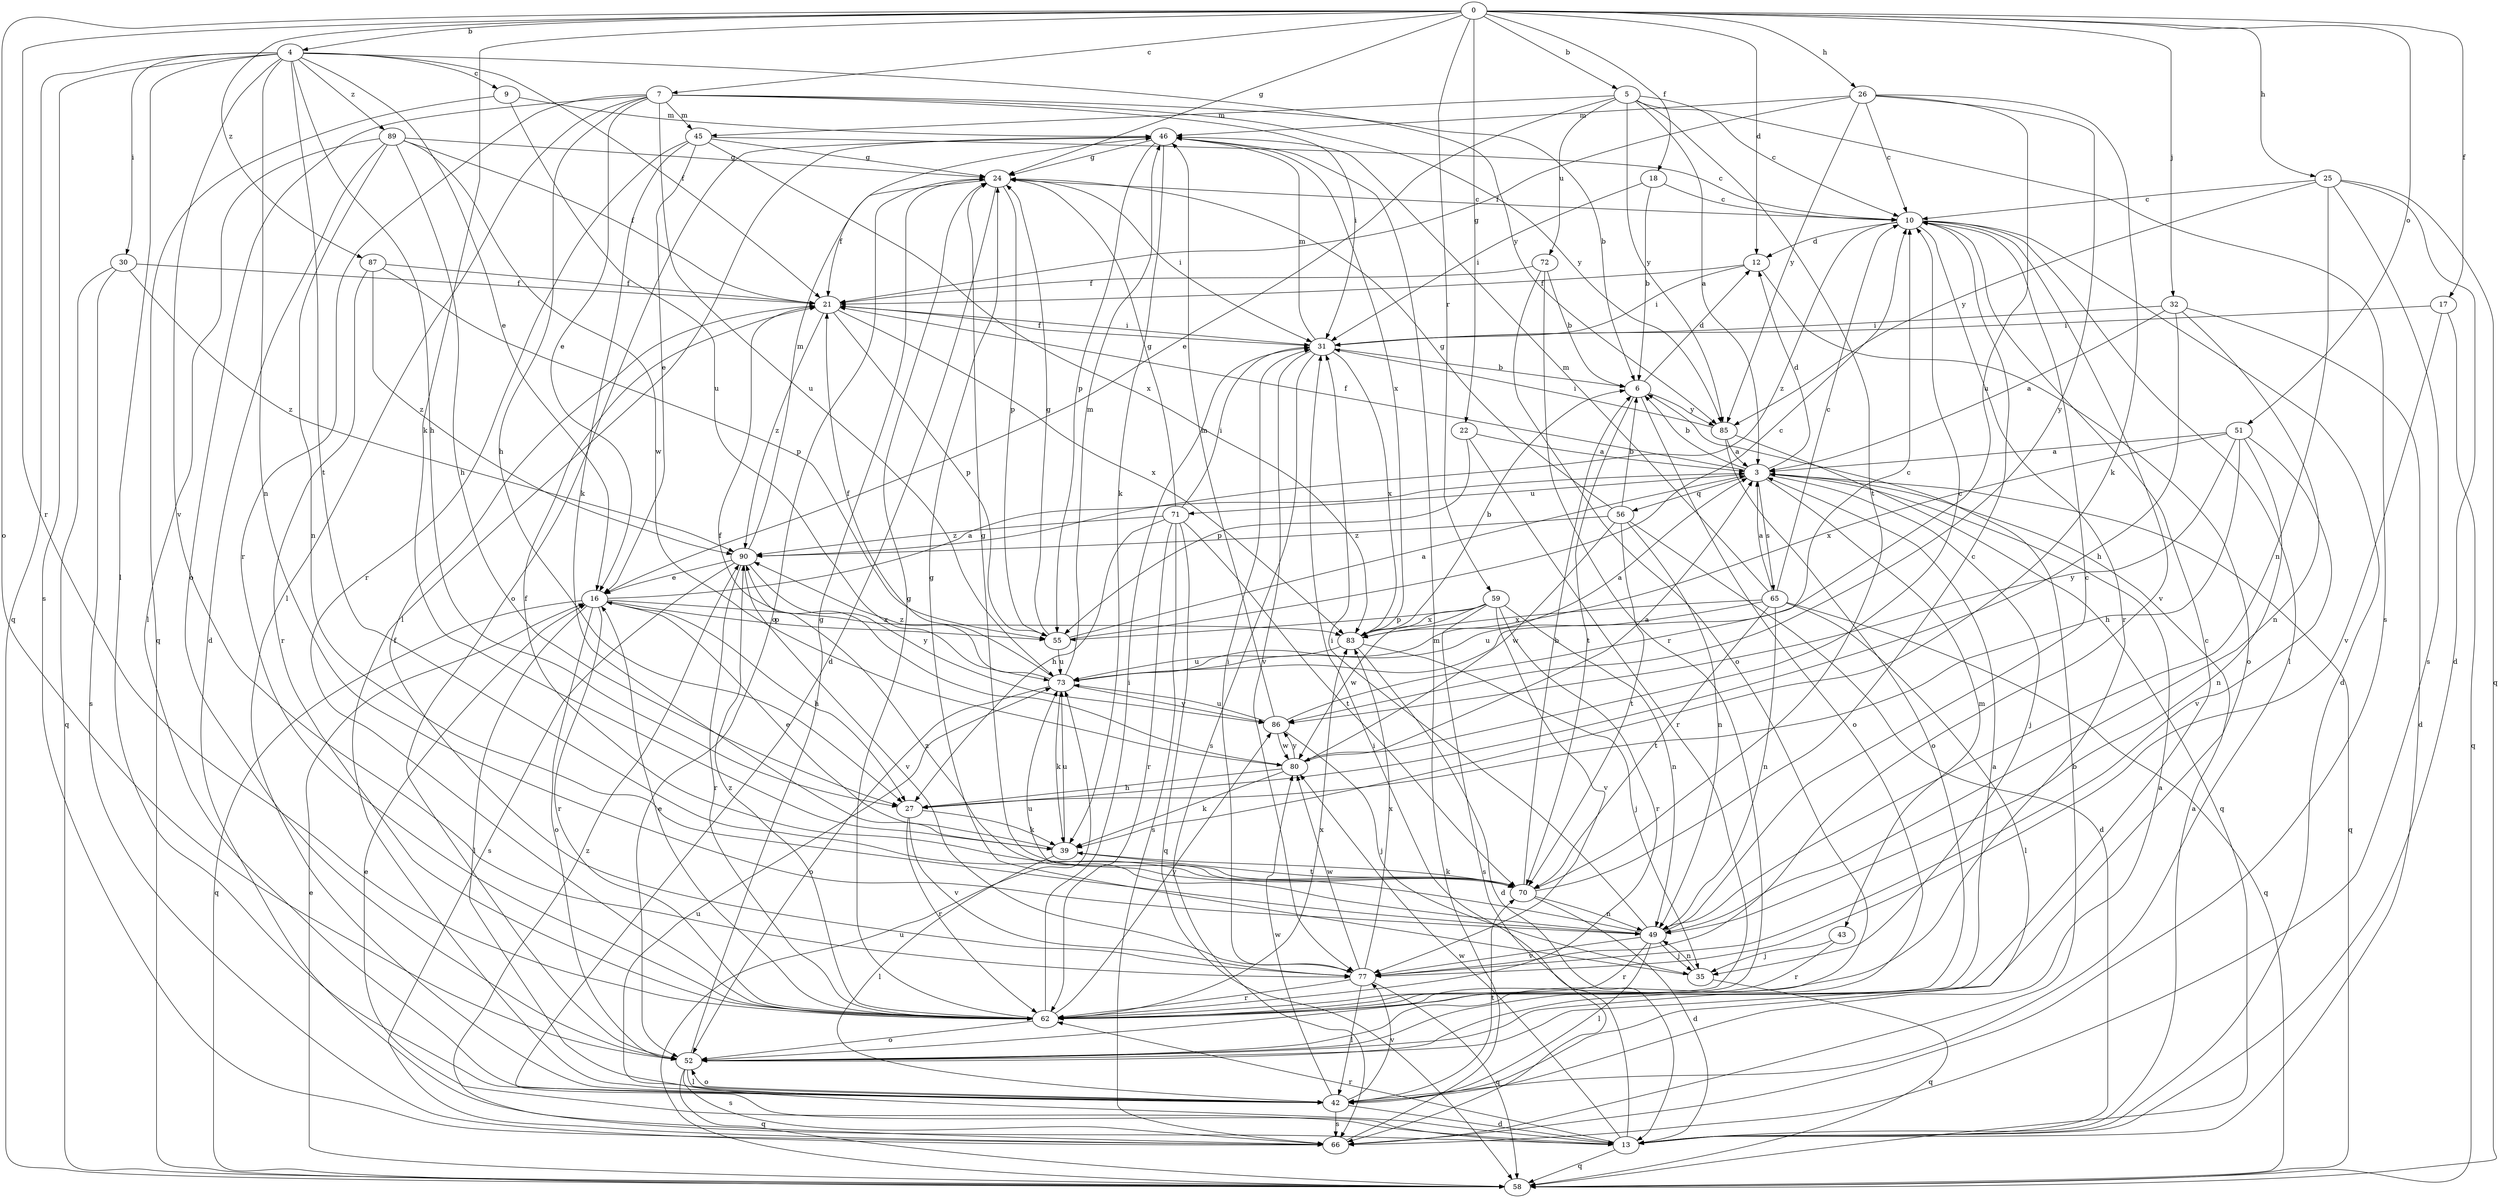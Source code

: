 strict digraph  {
0;
3;
4;
5;
6;
7;
9;
10;
12;
13;
16;
17;
18;
21;
22;
24;
25;
26;
27;
30;
31;
32;
35;
39;
42;
43;
45;
46;
49;
51;
52;
55;
56;
58;
59;
62;
65;
66;
70;
71;
72;
73;
77;
80;
83;
85;
86;
87;
89;
90;
0 -> 4  [label=b];
0 -> 5  [label=b];
0 -> 7  [label=c];
0 -> 12  [label=d];
0 -> 17  [label=f];
0 -> 18  [label=f];
0 -> 22  [label=g];
0 -> 24  [label=g];
0 -> 25  [label=h];
0 -> 26  [label=h];
0 -> 32  [label=j];
0 -> 39  [label=k];
0 -> 51  [label=o];
0 -> 52  [label=o];
0 -> 59  [label=r];
0 -> 62  [label=r];
0 -> 87  [label=z];
3 -> 6  [label=b];
3 -> 12  [label=d];
3 -> 21  [label=f];
3 -> 35  [label=j];
3 -> 43  [label=m];
3 -> 56  [label=q];
3 -> 58  [label=q];
3 -> 65  [label=s];
3 -> 71  [label=u];
4 -> 9  [label=c];
4 -> 16  [label=e];
4 -> 21  [label=f];
4 -> 27  [label=h];
4 -> 30  [label=i];
4 -> 42  [label=l];
4 -> 49  [label=n];
4 -> 58  [label=q];
4 -> 66  [label=s];
4 -> 70  [label=t];
4 -> 77  [label=v];
4 -> 85  [label=y];
4 -> 89  [label=z];
5 -> 3  [label=a];
5 -> 10  [label=c];
5 -> 16  [label=e];
5 -> 45  [label=m];
5 -> 66  [label=s];
5 -> 70  [label=t];
5 -> 72  [label=u];
5 -> 85  [label=y];
6 -> 12  [label=d];
6 -> 52  [label=o];
6 -> 70  [label=t];
6 -> 85  [label=y];
7 -> 6  [label=b];
7 -> 16  [label=e];
7 -> 27  [label=h];
7 -> 31  [label=i];
7 -> 42  [label=l];
7 -> 45  [label=m];
7 -> 52  [label=o];
7 -> 62  [label=r];
7 -> 73  [label=u];
7 -> 85  [label=y];
9 -> 46  [label=m];
9 -> 58  [label=q];
9 -> 73  [label=u];
10 -> 12  [label=d];
10 -> 13  [label=d];
10 -> 42  [label=l];
10 -> 62  [label=r];
10 -> 77  [label=v];
10 -> 90  [label=z];
12 -> 21  [label=f];
12 -> 31  [label=i];
12 -> 52  [label=o];
13 -> 3  [label=a];
13 -> 16  [label=e];
13 -> 31  [label=i];
13 -> 58  [label=q];
13 -> 62  [label=r];
13 -> 73  [label=u];
13 -> 80  [label=w];
16 -> 3  [label=a];
16 -> 27  [label=h];
16 -> 42  [label=l];
16 -> 52  [label=o];
16 -> 55  [label=p];
16 -> 58  [label=q];
16 -> 62  [label=r];
16 -> 83  [label=x];
17 -> 31  [label=i];
17 -> 58  [label=q];
17 -> 77  [label=v];
18 -> 6  [label=b];
18 -> 10  [label=c];
18 -> 31  [label=i];
21 -> 31  [label=i];
21 -> 55  [label=p];
21 -> 83  [label=x];
21 -> 90  [label=z];
22 -> 3  [label=a];
22 -> 55  [label=p];
22 -> 62  [label=r];
24 -> 10  [label=c];
24 -> 13  [label=d];
24 -> 21  [label=f];
24 -> 31  [label=i];
24 -> 52  [label=o];
24 -> 55  [label=p];
25 -> 10  [label=c];
25 -> 13  [label=d];
25 -> 49  [label=n];
25 -> 58  [label=q];
25 -> 66  [label=s];
25 -> 85  [label=y];
26 -> 10  [label=c];
26 -> 21  [label=f];
26 -> 39  [label=k];
26 -> 46  [label=m];
26 -> 73  [label=u];
26 -> 85  [label=y];
26 -> 86  [label=y];
27 -> 39  [label=k];
27 -> 62  [label=r];
27 -> 77  [label=v];
30 -> 21  [label=f];
30 -> 58  [label=q];
30 -> 66  [label=s];
30 -> 90  [label=z];
31 -> 6  [label=b];
31 -> 21  [label=f];
31 -> 46  [label=m];
31 -> 66  [label=s];
31 -> 77  [label=v];
31 -> 83  [label=x];
32 -> 3  [label=a];
32 -> 13  [label=d];
32 -> 27  [label=h];
32 -> 31  [label=i];
32 -> 49  [label=n];
35 -> 24  [label=g];
35 -> 49  [label=n];
35 -> 58  [label=q];
39 -> 16  [label=e];
39 -> 42  [label=l];
39 -> 70  [label=t];
39 -> 73  [label=u];
42 -> 3  [label=a];
42 -> 13  [label=d];
42 -> 52  [label=o];
42 -> 66  [label=s];
42 -> 70  [label=t];
42 -> 77  [label=v];
42 -> 80  [label=w];
43 -> 35  [label=j];
43 -> 62  [label=r];
45 -> 10  [label=c];
45 -> 16  [label=e];
45 -> 24  [label=g];
45 -> 39  [label=k];
45 -> 62  [label=r];
45 -> 83  [label=x];
46 -> 24  [label=g];
46 -> 39  [label=k];
46 -> 42  [label=l];
46 -> 52  [label=o];
46 -> 55  [label=p];
46 -> 83  [label=x];
49 -> 10  [label=c];
49 -> 31  [label=i];
49 -> 35  [label=j];
49 -> 42  [label=l];
49 -> 62  [label=r];
49 -> 73  [label=u];
49 -> 77  [label=v];
49 -> 90  [label=z];
51 -> 3  [label=a];
51 -> 27  [label=h];
51 -> 49  [label=n];
51 -> 77  [label=v];
51 -> 83  [label=x];
51 -> 86  [label=y];
52 -> 3  [label=a];
52 -> 10  [label=c];
52 -> 24  [label=g];
52 -> 42  [label=l];
52 -> 58  [label=q];
52 -> 66  [label=s];
55 -> 3  [label=a];
55 -> 10  [label=c];
55 -> 24  [label=g];
55 -> 73  [label=u];
56 -> 6  [label=b];
56 -> 13  [label=d];
56 -> 24  [label=g];
56 -> 49  [label=n];
56 -> 70  [label=t];
56 -> 80  [label=w];
56 -> 90  [label=z];
58 -> 16  [label=e];
58 -> 73  [label=u];
59 -> 49  [label=n];
59 -> 55  [label=p];
59 -> 62  [label=r];
59 -> 66  [label=s];
59 -> 77  [label=v];
59 -> 80  [label=w];
59 -> 83  [label=x];
62 -> 16  [label=e];
62 -> 24  [label=g];
62 -> 31  [label=i];
62 -> 52  [label=o];
62 -> 83  [label=x];
62 -> 86  [label=y];
62 -> 90  [label=z];
65 -> 3  [label=a];
65 -> 10  [label=c];
65 -> 42  [label=l];
65 -> 46  [label=m];
65 -> 49  [label=n];
65 -> 58  [label=q];
65 -> 70  [label=t];
65 -> 73  [label=u];
65 -> 83  [label=x];
66 -> 6  [label=b];
66 -> 46  [label=m];
66 -> 90  [label=z];
70 -> 6  [label=b];
70 -> 10  [label=c];
70 -> 13  [label=d];
70 -> 21  [label=f];
70 -> 24  [label=g];
70 -> 39  [label=k];
70 -> 49  [label=n];
71 -> 24  [label=g];
71 -> 27  [label=h];
71 -> 31  [label=i];
71 -> 58  [label=q];
71 -> 62  [label=r];
71 -> 66  [label=s];
71 -> 70  [label=t];
71 -> 90  [label=z];
72 -> 6  [label=b];
72 -> 21  [label=f];
72 -> 52  [label=o];
72 -> 62  [label=r];
73 -> 3  [label=a];
73 -> 21  [label=f];
73 -> 39  [label=k];
73 -> 46  [label=m];
73 -> 52  [label=o];
73 -> 86  [label=y];
73 -> 90  [label=z];
77 -> 21  [label=f];
77 -> 31  [label=i];
77 -> 42  [label=l];
77 -> 58  [label=q];
77 -> 62  [label=r];
77 -> 80  [label=w];
77 -> 83  [label=x];
80 -> 3  [label=a];
80 -> 10  [label=c];
80 -> 21  [label=f];
80 -> 27  [label=h];
80 -> 39  [label=k];
80 -> 86  [label=y];
83 -> 6  [label=b];
83 -> 13  [label=d];
83 -> 35  [label=j];
83 -> 73  [label=u];
85 -> 3  [label=a];
85 -> 31  [label=i];
85 -> 52  [label=o];
85 -> 58  [label=q];
86 -> 10  [label=c];
86 -> 35  [label=j];
86 -> 46  [label=m];
86 -> 73  [label=u];
86 -> 80  [label=w];
87 -> 21  [label=f];
87 -> 55  [label=p];
87 -> 62  [label=r];
87 -> 90  [label=z];
89 -> 13  [label=d];
89 -> 21  [label=f];
89 -> 24  [label=g];
89 -> 27  [label=h];
89 -> 42  [label=l];
89 -> 49  [label=n];
89 -> 80  [label=w];
90 -> 16  [label=e];
90 -> 46  [label=m];
90 -> 62  [label=r];
90 -> 66  [label=s];
90 -> 77  [label=v];
90 -> 86  [label=y];
}
